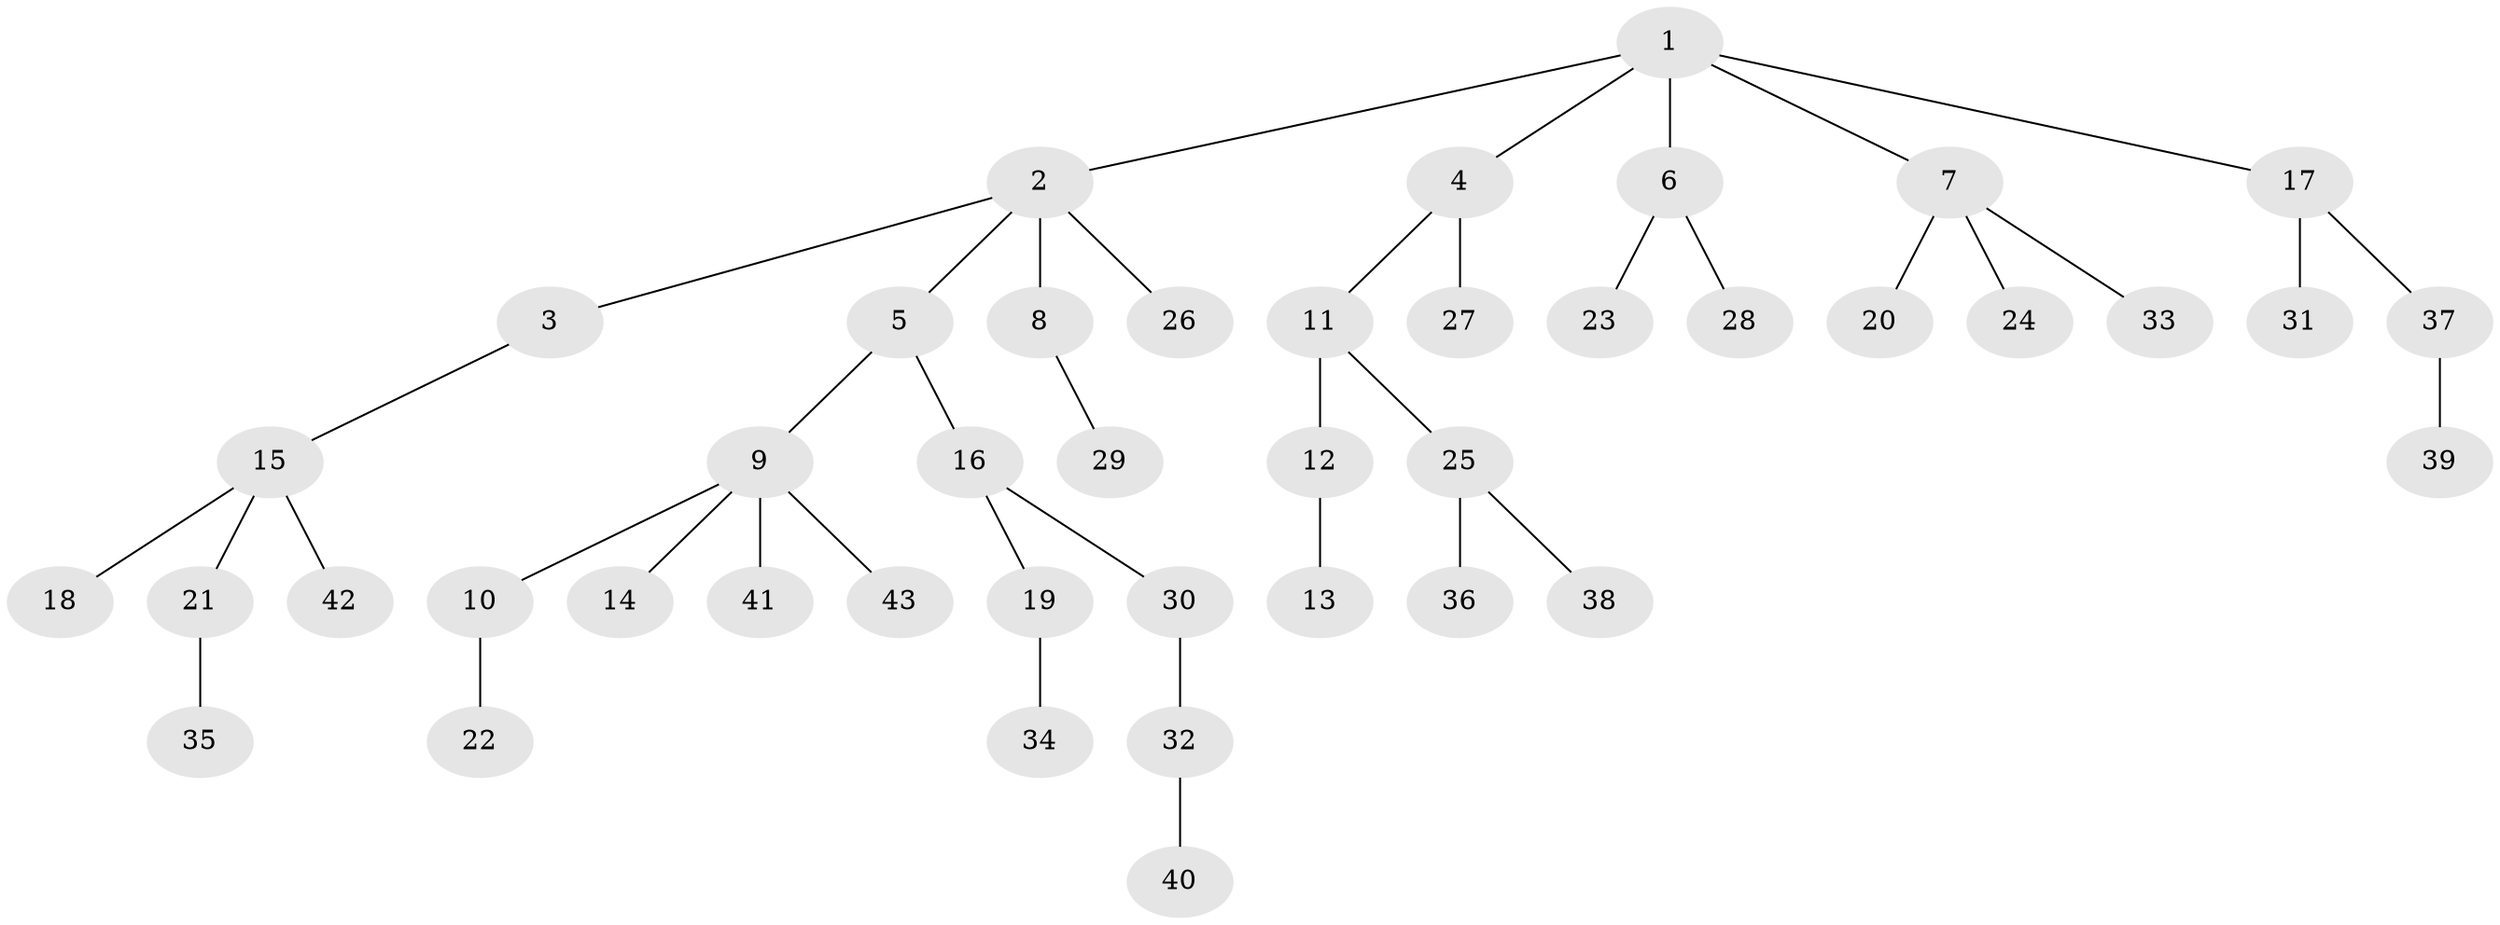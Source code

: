 // original degree distribution, {6: 0.043478260869565216, 3: 0.13043478260869565, 4: 0.028985507246376812, 5: 0.028985507246376812, 1: 0.4782608695652174, 2: 0.2898550724637681}
// Generated by graph-tools (version 1.1) at 2025/51/03/04/25 22:51:51]
// undirected, 43 vertices, 42 edges
graph export_dot {
  node [color=gray90,style=filled];
  1;
  2;
  3;
  4;
  5;
  6;
  7;
  8;
  9;
  10;
  11;
  12;
  13;
  14;
  15;
  16;
  17;
  18;
  19;
  20;
  21;
  22;
  23;
  24;
  25;
  26;
  27;
  28;
  29;
  30;
  31;
  32;
  33;
  34;
  35;
  36;
  37;
  38;
  39;
  40;
  41;
  42;
  43;
  1 -- 2 [weight=1.0];
  1 -- 4 [weight=1.0];
  1 -- 6 [weight=1.0];
  1 -- 7 [weight=1.0];
  1 -- 17 [weight=1.0];
  2 -- 3 [weight=1.0];
  2 -- 5 [weight=1.0];
  2 -- 8 [weight=1.0];
  2 -- 26 [weight=1.0];
  3 -- 15 [weight=1.0];
  4 -- 11 [weight=1.0];
  4 -- 27 [weight=1.0];
  5 -- 9 [weight=1.0];
  5 -- 16 [weight=1.0];
  6 -- 23 [weight=1.0];
  6 -- 28 [weight=1.0];
  7 -- 20 [weight=1.0];
  7 -- 24 [weight=1.0];
  7 -- 33 [weight=1.0];
  8 -- 29 [weight=1.0];
  9 -- 10 [weight=1.0];
  9 -- 14 [weight=1.0];
  9 -- 41 [weight=1.0];
  9 -- 43 [weight=1.0];
  10 -- 22 [weight=1.0];
  11 -- 12 [weight=1.0];
  11 -- 25 [weight=1.0];
  12 -- 13 [weight=1.0];
  15 -- 18 [weight=1.0];
  15 -- 21 [weight=1.0];
  15 -- 42 [weight=1.0];
  16 -- 19 [weight=1.0];
  16 -- 30 [weight=1.0];
  17 -- 31 [weight=1.0];
  17 -- 37 [weight=1.0];
  19 -- 34 [weight=1.0];
  21 -- 35 [weight=1.0];
  25 -- 36 [weight=1.0];
  25 -- 38 [weight=1.0];
  30 -- 32 [weight=1.0];
  32 -- 40 [weight=1.0];
  37 -- 39 [weight=1.0];
}
